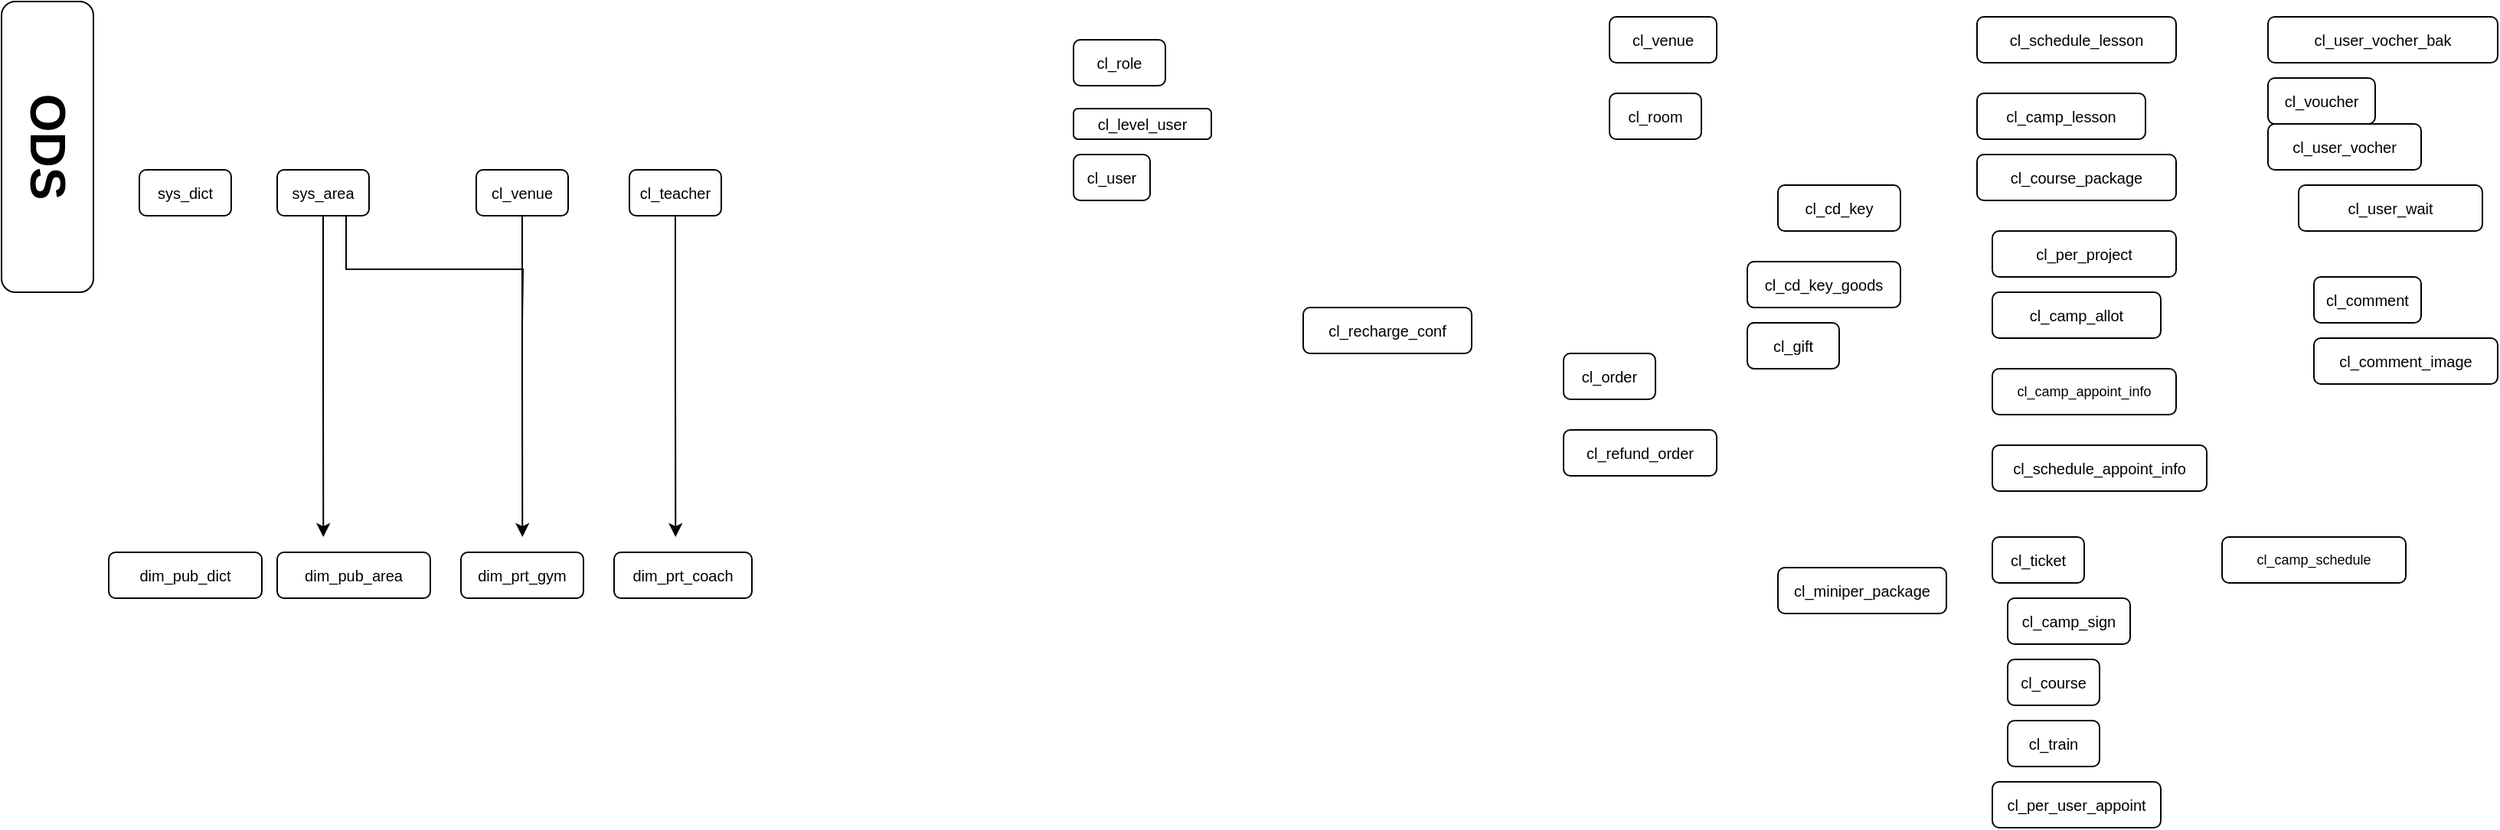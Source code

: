 <mxfile version="16.6.6" type="github">
  <diagram id="kgpKYQtTHZ0yAKxKKP6v" name="Page-1">
    <mxGraphModel dx="1727" dy="909" grid="1" gridSize="10" guides="1" tooltips="1" connect="1" arrows="1" fold="1" page="1" pageScale="1" pageWidth="1920" pageHeight="1200" math="0" shadow="0">
      <root>
        <mxCell id="0" />
        <mxCell id="1" parent="0" />
        <mxCell id="5bJ3jp6B84sIe41lmPzi-3" value="ODS" style="rounded=1;whiteSpace=wrap;html=1;rotation=90;textDirection=ltr;fontSize=32;fontStyle=1" parent="1" vertex="1">
          <mxGeometry x="-25" y="105" width="190" height="60" as="geometry" />
        </mxCell>
        <mxCell id="5bJ3jp6B84sIe41lmPzi-4" value="&lt;font style=&quot;font-size: 10px;&quot;&gt;cl_user&lt;/font&gt;" style="rounded=1;whiteSpace=wrap;html=1;strokeWidth=1;fontSize=10;" parent="1" vertex="1">
          <mxGeometry x="740" y="140" width="50" height="30" as="geometry" />
        </mxCell>
        <mxCell id="5bJ3jp6B84sIe41lmPzi-5" value="cl_schedule_lesson" style="rounded=1;whiteSpace=wrap;html=1;strokeWidth=1;fontSize=10;" parent="1" vertex="1">
          <mxGeometry x="1330" y="50" width="130" height="30" as="geometry" />
        </mxCell>
        <mxCell id="5bJ3jp6B84sIe41lmPzi-6" value="cl_per_project" style="rounded=1;whiteSpace=wrap;html=1;strokeWidth=1;fontSize=10;" parent="1" vertex="1">
          <mxGeometry x="1340" y="190" width="120" height="30" as="geometry" />
        </mxCell>
        <mxCell id="5bJ3jp6B84sIe41lmPzi-8" value="cl_comment" style="rounded=1;whiteSpace=wrap;html=1;strokeWidth=1;fontSize=10;" parent="1" vertex="1">
          <mxGeometry x="1550" y="220" width="70" height="30" as="geometry" />
        </mxCell>
        <mxCell id="5bJ3jp6B84sIe41lmPzi-9" value="cl_venue" style="rounded=1;whiteSpace=wrap;html=1;strokeWidth=1;fontSize=10;" parent="1" vertex="1">
          <mxGeometry x="1090" y="50" width="70" height="30" as="geometry" />
        </mxCell>
        <mxCell id="5bJ3jp6B84sIe41lmPzi-10" value="cl_course_package" style="rounded=1;whiteSpace=wrap;html=1;strokeWidth=1;fontSize=10;" parent="1" vertex="1">
          <mxGeometry x="1330" y="140" width="130" height="30" as="geometry" />
        </mxCell>
        <mxCell id="5bJ3jp6B84sIe41lmPzi-11" value="cl_camp_lesson" style="rounded=1;whiteSpace=wrap;html=1;strokeWidth=1;fontSize=10;" parent="1" vertex="1">
          <mxGeometry x="1330" y="100" width="110" height="30" as="geometry" />
        </mxCell>
        <mxCell id="5bJ3jp6B84sIe41lmPzi-13" value="cl_room" style="rounded=1;whiteSpace=wrap;html=1;strokeWidth=1;fontSize=10;" parent="1" vertex="1">
          <mxGeometry x="1090" y="100" width="60" height="30" as="geometry" />
        </mxCell>
        <mxCell id="5bJ3jp6B84sIe41lmPzi-14" value="cl_user_wait" style="rounded=1;whiteSpace=wrap;html=1;strokeWidth=1;fontSize=10;" parent="1" vertex="1">
          <mxGeometry x="1540" y="160" width="120" height="30" as="geometry" />
        </mxCell>
        <mxCell id="5bJ3jp6B84sIe41lmPzi-15" value="cl_camp_allot" style="rounded=1;whiteSpace=wrap;html=1;strokeWidth=1;fontSize=10;" parent="1" vertex="1">
          <mxGeometry x="1340" y="230" width="110" height="30" as="geometry" />
        </mxCell>
        <mxCell id="5bJ3jp6B84sIe41lmPzi-16" value="cl_level_user" style="rounded=1;whiteSpace=wrap;html=1;strokeWidth=1;fontSize=10;" parent="1" vertex="1">
          <mxGeometry x="740" y="110" width="90" height="20" as="geometry" />
        </mxCell>
        <mxCell id="5bJ3jp6B84sIe41lmPzi-17" value="cl_cd_key" style="rounded=1;whiteSpace=wrap;html=1;strokeWidth=1;fontSize=10;" parent="1" vertex="1">
          <mxGeometry x="1200" y="160" width="80" height="30" as="geometry" />
        </mxCell>
        <mxCell id="5bJ3jp6B84sIe41lmPzi-18" value="cl_user_vocher_bak" style="rounded=1;whiteSpace=wrap;html=1;strokeWidth=1;fontSize=10;" parent="1" vertex="1">
          <mxGeometry x="1520" y="50" width="150" height="30" as="geometry" />
        </mxCell>
        <mxCell id="5bJ3jp6B84sIe41lmPzi-19" value="cl_role" style="rounded=1;whiteSpace=wrap;html=1;strokeWidth=1;fontSize=10;" parent="1" vertex="1">
          <mxGeometry x="740" y="65" width="60" height="30" as="geometry" />
        </mxCell>
        <mxCell id="5bJ3jp6B84sIe41lmPzi-20" style="edgeStyle=orthogonalEdgeStyle;rounded=0;orthogonalLoop=1;jettySize=auto;html=1;exitX=1;exitY=0.5;exitDx=0;exitDy=0;fontSize=10;" parent="1" source="5bJ3jp6B84sIe41lmPzi-21" edge="1">
          <mxGeometry relative="1" as="geometry">
            <mxPoint x="1460" y="295" as="targetPoint" />
          </mxGeometry>
        </mxCell>
        <mxCell id="5bJ3jp6B84sIe41lmPzi-21" value="&lt;font style=&quot;font-size: 9px&quot;&gt;cl_camp_appoint_info&lt;/font&gt;" style="rounded=1;whiteSpace=wrap;html=1;strokeWidth=1;fontSize=6;" parent="1" vertex="1">
          <mxGeometry x="1340" y="280" width="120" height="30" as="geometry" />
        </mxCell>
        <mxCell id="5bJ3jp6B84sIe41lmPzi-22" value="cl_order" style="rounded=1;whiteSpace=wrap;html=1;strokeWidth=1;fontSize=10;" parent="1" vertex="1">
          <mxGeometry x="1060" y="270" width="60" height="30" as="geometry" />
        </mxCell>
        <mxCell id="5bJ3jp6B84sIe41lmPzi-23" value="cl_cd_key_goods" style="rounded=1;whiteSpace=wrap;html=1;strokeWidth=1;fontSize=10;" parent="1" vertex="1">
          <mxGeometry x="1180" y="210" width="100" height="30" as="geometry" />
        </mxCell>
        <mxCell id="5bJ3jp6B84sIe41lmPzi-24" value="cl_ticket" style="rounded=1;whiteSpace=wrap;html=1;strokeWidth=1;fontSize=10;" parent="1" vertex="1">
          <mxGeometry x="1340" y="390" width="60" height="30" as="geometry" />
        </mxCell>
        <mxCell id="5bJ3jp6B84sIe41lmPzi-25" value="cl_schedule_appoint_info" style="rounded=1;whiteSpace=wrap;html=1;strokeWidth=1;fontSize=10;" parent="1" vertex="1">
          <mxGeometry x="1340" y="330" width="140" height="30" as="geometry" />
        </mxCell>
        <mxCell id="iKcNXpgICp2PfO7LW5XI-11" style="edgeStyle=orthogonalEdgeStyle;rounded=0;orthogonalLoop=1;jettySize=auto;html=1;exitX=0.5;exitY=1;exitDx=0;exitDy=0;endArrow=classic;endFill=1;" edge="1" parent="1" source="5bJ3jp6B84sIe41lmPzi-26">
          <mxGeometry relative="1" as="geometry">
            <mxPoint x="480.143" y="390" as="targetPoint" />
          </mxGeometry>
        </mxCell>
        <mxCell id="5bJ3jp6B84sIe41lmPzi-26" value="cl_teacher" style="rounded=1;whiteSpace=wrap;html=1;strokeWidth=1;fontSize=10;" parent="1" vertex="1">
          <mxGeometry x="450" y="150" width="60" height="30" as="geometry" />
        </mxCell>
        <mxCell id="5bJ3jp6B84sIe41lmPzi-27" value="sys_dict" style="rounded=1;whiteSpace=wrap;html=1;strokeWidth=1;fontSize=10;" parent="1" vertex="1">
          <mxGeometry x="130" y="150" width="60" height="30" as="geometry" />
        </mxCell>
        <mxCell id="5bJ3jp6B84sIe41lmPzi-28" value="cl_refund_order" style="rounded=1;whiteSpace=wrap;html=1;strokeWidth=1;fontSize=10;" parent="1" vertex="1">
          <mxGeometry x="1060" y="320" width="100" height="30" as="geometry" />
        </mxCell>
        <mxCell id="5bJ3jp6B84sIe41lmPzi-29" value="cl_camp_sign" style="rounded=1;whiteSpace=wrap;html=1;strokeWidth=1;fontSize=10;" parent="1" vertex="1">
          <mxGeometry x="1350" y="430" width="80" height="30" as="geometry" />
        </mxCell>
        <mxCell id="5bJ3jp6B84sIe41lmPzi-30" value="cl_gift" style="rounded=1;whiteSpace=wrap;html=1;strokeWidth=1;fontSize=10;" parent="1" vertex="1">
          <mxGeometry x="1180" y="250" width="60" height="30" as="geometry" />
        </mxCell>
        <mxCell id="5bJ3jp6B84sIe41lmPzi-31" value="cl_recharge_conf" style="rounded=1;whiteSpace=wrap;html=1;strokeWidth=1;fontSize=10;" parent="1" vertex="1">
          <mxGeometry x="890" y="240" width="110" height="30" as="geometry" />
        </mxCell>
        <mxCell id="iKcNXpgICp2PfO7LW5XI-6" style="edgeStyle=orthogonalEdgeStyle;rounded=0;orthogonalLoop=1;jettySize=auto;html=1;exitX=0.5;exitY=1;exitDx=0;exitDy=0;" edge="1" parent="1" source="5bJ3jp6B84sIe41lmPzi-32">
          <mxGeometry relative="1" as="geometry">
            <mxPoint x="250.143" y="390" as="targetPoint" />
          </mxGeometry>
        </mxCell>
        <mxCell id="iKcNXpgICp2PfO7LW5XI-8" style="edgeStyle=orthogonalEdgeStyle;rounded=0;orthogonalLoop=1;jettySize=auto;html=1;exitX=0.75;exitY=1;exitDx=0;exitDy=0;endArrow=none;endFill=0;" edge="1" parent="1" source="5bJ3jp6B84sIe41lmPzi-32">
          <mxGeometry relative="1" as="geometry">
            <mxPoint x="380" y="250" as="targetPoint" />
          </mxGeometry>
        </mxCell>
        <mxCell id="5bJ3jp6B84sIe41lmPzi-32" value="sys_area" style="rounded=1;whiteSpace=wrap;html=1;strokeWidth=1;fontSize=10;" parent="1" vertex="1">
          <mxGeometry x="220" y="150" width="60" height="30" as="geometry" />
        </mxCell>
        <mxCell id="5bJ3jp6B84sIe41lmPzi-33" style="edgeStyle=orthogonalEdgeStyle;rounded=0;orthogonalLoop=1;jettySize=auto;html=1;exitX=0.5;exitY=1;exitDx=0;exitDy=0;fontSize=6;" parent="1" source="5bJ3jp6B84sIe41lmPzi-8" target="5bJ3jp6B84sIe41lmPzi-8" edge="1">
          <mxGeometry relative="1" as="geometry" />
        </mxCell>
        <mxCell id="5bJ3jp6B84sIe41lmPzi-34" value="cl_comment_image" style="rounded=1;whiteSpace=wrap;html=1;strokeWidth=1;fontSize=10;" parent="1" vertex="1">
          <mxGeometry x="1550" y="260" width="120" height="30" as="geometry" />
        </mxCell>
        <mxCell id="5bJ3jp6B84sIe41lmPzi-35" value="&lt;font style=&quot;font-size: 9px&quot;&gt;cl_camp_schedule&lt;/font&gt;" style="rounded=1;whiteSpace=wrap;html=1;strokeWidth=1;fontSize=6;" parent="1" vertex="1">
          <mxGeometry x="1490" y="390" width="120" height="30" as="geometry" />
        </mxCell>
        <mxCell id="5bJ3jp6B84sIe41lmPzi-36" value="cl_per_user_appoint" style="rounded=1;whiteSpace=wrap;html=1;strokeWidth=1;fontSize=10;" parent="1" vertex="1">
          <mxGeometry x="1340" y="550" width="110" height="30" as="geometry" />
        </mxCell>
        <mxCell id="5bJ3jp6B84sIe41lmPzi-37" value="cl_train" style="rounded=1;whiteSpace=wrap;html=1;strokeWidth=1;fontSize=10;" parent="1" vertex="1">
          <mxGeometry x="1350" y="510" width="60" height="30" as="geometry" />
        </mxCell>
        <mxCell id="5bJ3jp6B84sIe41lmPzi-38" value="cl_course" style="rounded=1;whiteSpace=wrap;html=1;strokeWidth=1;fontSize=10;" parent="1" vertex="1">
          <mxGeometry x="1350" y="470" width="60" height="30" as="geometry" />
        </mxCell>
        <mxCell id="5bJ3jp6B84sIe41lmPzi-39" value="cl_voucher" style="rounded=1;whiteSpace=wrap;html=1;strokeWidth=1;fontSize=10;" parent="1" vertex="1">
          <mxGeometry x="1520" y="90" width="70" height="30" as="geometry" />
        </mxCell>
        <mxCell id="5bJ3jp6B84sIe41lmPzi-40" value="cl_user_vocher" style="rounded=1;whiteSpace=wrap;html=1;strokeWidth=1;fontSize=10;" parent="1" vertex="1">
          <mxGeometry x="1520" y="120" width="100" height="30" as="geometry" />
        </mxCell>
        <mxCell id="iKcNXpgICp2PfO7LW5XI-7" style="edgeStyle=orthogonalEdgeStyle;rounded=0;orthogonalLoop=1;jettySize=auto;html=1;exitX=0.5;exitY=1;exitDx=0;exitDy=0;" edge="1" parent="1" source="5bJ3jp6B84sIe41lmPzi-42">
          <mxGeometry relative="1" as="geometry">
            <mxPoint x="380.143" y="390" as="targetPoint" />
          </mxGeometry>
        </mxCell>
        <mxCell id="5bJ3jp6B84sIe41lmPzi-42" value="cl_venue" style="rounded=1;whiteSpace=wrap;html=1;strokeWidth=1;fontSize=10;" parent="1" vertex="1">
          <mxGeometry x="350" y="150" width="60" height="30" as="geometry" />
        </mxCell>
        <mxCell id="5bJ3jp6B84sIe41lmPzi-43" value="cl_miniper_package" style="rounded=1;whiteSpace=wrap;html=1;strokeWidth=1;fontSize=10;" parent="1" vertex="1">
          <mxGeometry x="1200" y="410" width="110" height="30" as="geometry" />
        </mxCell>
        <mxCell id="iKcNXpgICp2PfO7LW5XI-3" value="dim_pub_dict" style="rounded=1;whiteSpace=wrap;html=1;strokeWidth=1;fontSize=10;" vertex="1" parent="1">
          <mxGeometry x="110" y="400" width="100" height="30" as="geometry" />
        </mxCell>
        <mxCell id="iKcNXpgICp2PfO7LW5XI-4" value="dim_pub_area" style="rounded=1;whiteSpace=wrap;html=1;strokeWidth=1;fontSize=10;" vertex="1" parent="1">
          <mxGeometry x="220" y="400" width="100" height="30" as="geometry" />
        </mxCell>
        <mxCell id="iKcNXpgICp2PfO7LW5XI-5" value="dim_prt_gym" style="rounded=1;whiteSpace=wrap;html=1;strokeWidth=1;fontSize=10;" vertex="1" parent="1">
          <mxGeometry x="340" y="400" width="80" height="30" as="geometry" />
        </mxCell>
        <mxCell id="iKcNXpgICp2PfO7LW5XI-10" value="dim_prt_coach" style="rounded=1;whiteSpace=wrap;html=1;strokeWidth=1;fontSize=10;" vertex="1" parent="1">
          <mxGeometry x="440" y="400" width="90" height="30" as="geometry" />
        </mxCell>
      </root>
    </mxGraphModel>
  </diagram>
</mxfile>
